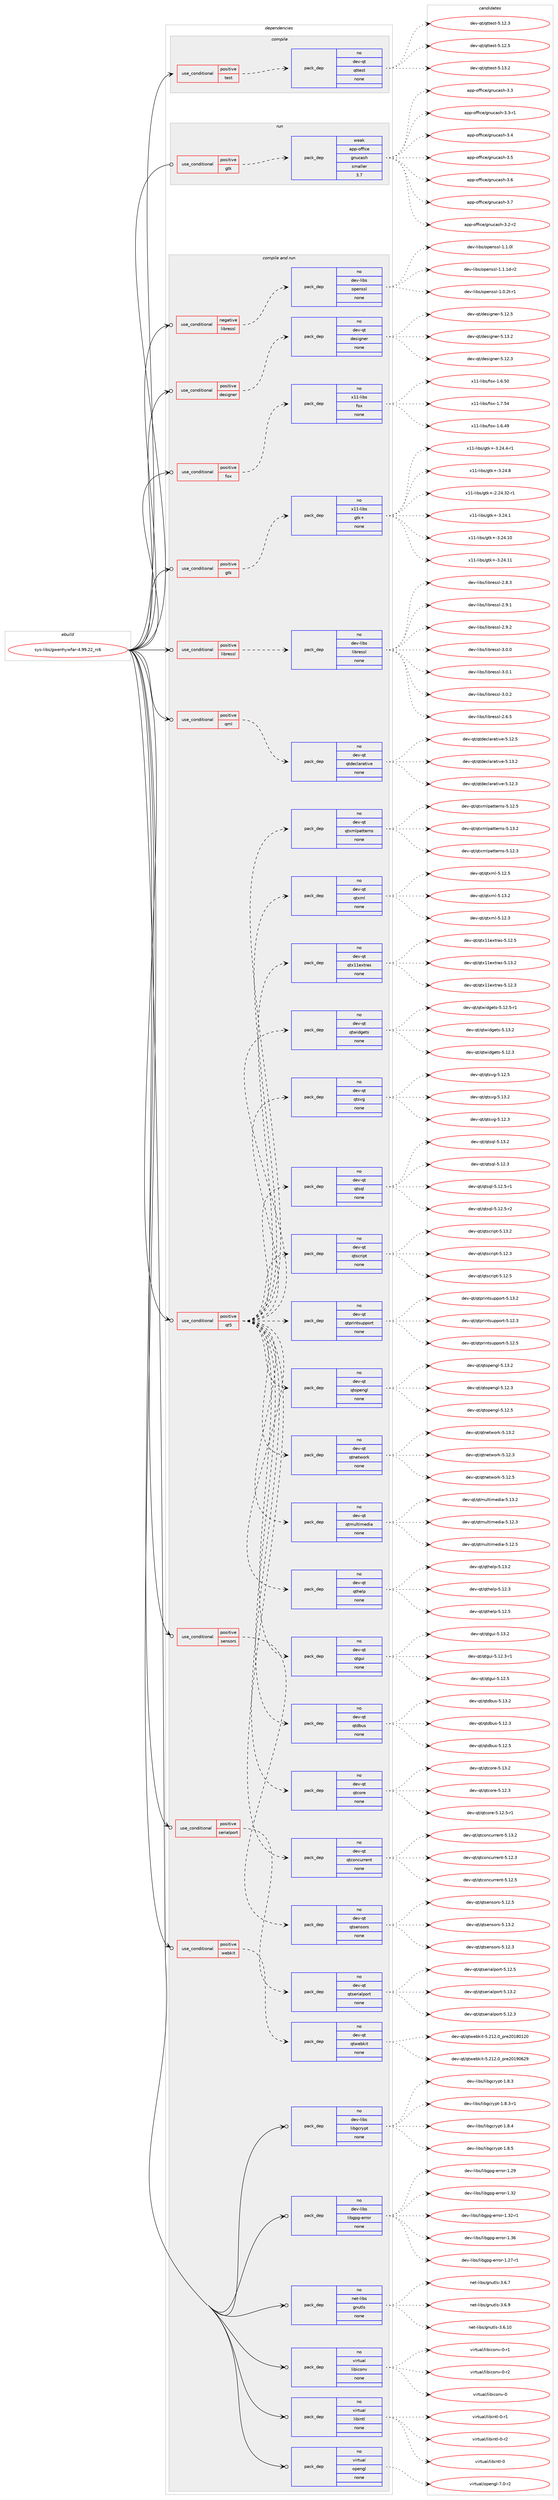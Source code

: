 digraph prolog {

# *************
# Graph options
# *************

newrank=true;
concentrate=true;
compound=true;
graph [rankdir=LR,fontname=Helvetica,fontsize=10,ranksep=1.5];#, ranksep=2.5, nodesep=0.2];
edge  [arrowhead=vee];
node  [fontname=Helvetica,fontsize=10];

# **********
# The ebuild
# **********

subgraph cluster_leftcol {
color=gray;
label=<<i>ebuild</i>>;
id [label="sys-libs/gwenhywfar-4.99.22_rc6", color=red, width=4, href="../sys-libs/gwenhywfar-4.99.22_rc6.svg"];
}

# ****************
# The dependencies
# ****************

subgraph cluster_midcol {
color=gray;
label=<<i>dependencies</i>>;
subgraph cluster_compile {
fillcolor="#eeeeee";
style=filled;
label=<<i>compile</i>>;
subgraph cond215492 {
dependency897060 [label=<<TABLE BORDER="0" CELLBORDER="1" CELLSPACING="0" CELLPADDING="4"><TR><TD ROWSPAN="3" CELLPADDING="10">use_conditional</TD></TR><TR><TD>positive</TD></TR><TR><TD>test</TD></TR></TABLE>>, shape=none, color=red];
subgraph pack665818 {
dependency897061 [label=<<TABLE BORDER="0" CELLBORDER="1" CELLSPACING="0" CELLPADDING="4" WIDTH="220"><TR><TD ROWSPAN="6" CELLPADDING="30">pack_dep</TD></TR><TR><TD WIDTH="110">no</TD></TR><TR><TD>dev-qt</TD></TR><TR><TD>qttest</TD></TR><TR><TD>none</TD></TR><TR><TD></TD></TR></TABLE>>, shape=none, color=blue];
}
dependency897060:e -> dependency897061:w [weight=20,style="dashed",arrowhead="vee"];
}
id:e -> dependency897060:w [weight=20,style="solid",arrowhead="vee"];
}
subgraph cluster_compileandrun {
fillcolor="#eeeeee";
style=filled;
label=<<i>compile and run</i>>;
subgraph cond215493 {
dependency897062 [label=<<TABLE BORDER="0" CELLBORDER="1" CELLSPACING="0" CELLPADDING="4"><TR><TD ROWSPAN="3" CELLPADDING="10">use_conditional</TD></TR><TR><TD>negative</TD></TR><TR><TD>libressl</TD></TR></TABLE>>, shape=none, color=red];
subgraph pack665819 {
dependency897063 [label=<<TABLE BORDER="0" CELLBORDER="1" CELLSPACING="0" CELLPADDING="4" WIDTH="220"><TR><TD ROWSPAN="6" CELLPADDING="30">pack_dep</TD></TR><TR><TD WIDTH="110">no</TD></TR><TR><TD>dev-libs</TD></TR><TR><TD>openssl</TD></TR><TR><TD>none</TD></TR><TR><TD></TD></TR></TABLE>>, shape=none, color=blue];
}
dependency897062:e -> dependency897063:w [weight=20,style="dashed",arrowhead="vee"];
}
id:e -> dependency897062:w [weight=20,style="solid",arrowhead="odotvee"];
subgraph cond215494 {
dependency897064 [label=<<TABLE BORDER="0" CELLBORDER="1" CELLSPACING="0" CELLPADDING="4"><TR><TD ROWSPAN="3" CELLPADDING="10">use_conditional</TD></TR><TR><TD>positive</TD></TR><TR><TD>designer</TD></TR></TABLE>>, shape=none, color=red];
subgraph pack665820 {
dependency897065 [label=<<TABLE BORDER="0" CELLBORDER="1" CELLSPACING="0" CELLPADDING="4" WIDTH="220"><TR><TD ROWSPAN="6" CELLPADDING="30">pack_dep</TD></TR><TR><TD WIDTH="110">no</TD></TR><TR><TD>dev-qt</TD></TR><TR><TD>designer</TD></TR><TR><TD>none</TD></TR><TR><TD></TD></TR></TABLE>>, shape=none, color=blue];
}
dependency897064:e -> dependency897065:w [weight=20,style="dashed",arrowhead="vee"];
}
id:e -> dependency897064:w [weight=20,style="solid",arrowhead="odotvee"];
subgraph cond215495 {
dependency897066 [label=<<TABLE BORDER="0" CELLBORDER="1" CELLSPACING="0" CELLPADDING="4"><TR><TD ROWSPAN="3" CELLPADDING="10">use_conditional</TD></TR><TR><TD>positive</TD></TR><TR><TD>fox</TD></TR></TABLE>>, shape=none, color=red];
subgraph pack665821 {
dependency897067 [label=<<TABLE BORDER="0" CELLBORDER="1" CELLSPACING="0" CELLPADDING="4" WIDTH="220"><TR><TD ROWSPAN="6" CELLPADDING="30">pack_dep</TD></TR><TR><TD WIDTH="110">no</TD></TR><TR><TD>x11-libs</TD></TR><TR><TD>fox</TD></TR><TR><TD>none</TD></TR><TR><TD></TD></TR></TABLE>>, shape=none, color=blue];
}
dependency897066:e -> dependency897067:w [weight=20,style="dashed",arrowhead="vee"];
}
id:e -> dependency897066:w [weight=20,style="solid",arrowhead="odotvee"];
subgraph cond215496 {
dependency897068 [label=<<TABLE BORDER="0" CELLBORDER="1" CELLSPACING="0" CELLPADDING="4"><TR><TD ROWSPAN="3" CELLPADDING="10">use_conditional</TD></TR><TR><TD>positive</TD></TR><TR><TD>gtk</TD></TR></TABLE>>, shape=none, color=red];
subgraph pack665822 {
dependency897069 [label=<<TABLE BORDER="0" CELLBORDER="1" CELLSPACING="0" CELLPADDING="4" WIDTH="220"><TR><TD ROWSPAN="6" CELLPADDING="30">pack_dep</TD></TR><TR><TD WIDTH="110">no</TD></TR><TR><TD>x11-libs</TD></TR><TR><TD>gtk+</TD></TR><TR><TD>none</TD></TR><TR><TD></TD></TR></TABLE>>, shape=none, color=blue];
}
dependency897068:e -> dependency897069:w [weight=20,style="dashed",arrowhead="vee"];
}
id:e -> dependency897068:w [weight=20,style="solid",arrowhead="odotvee"];
subgraph cond215497 {
dependency897070 [label=<<TABLE BORDER="0" CELLBORDER="1" CELLSPACING="0" CELLPADDING="4"><TR><TD ROWSPAN="3" CELLPADDING="10">use_conditional</TD></TR><TR><TD>positive</TD></TR><TR><TD>libressl</TD></TR></TABLE>>, shape=none, color=red];
subgraph pack665823 {
dependency897071 [label=<<TABLE BORDER="0" CELLBORDER="1" CELLSPACING="0" CELLPADDING="4" WIDTH="220"><TR><TD ROWSPAN="6" CELLPADDING="30">pack_dep</TD></TR><TR><TD WIDTH="110">no</TD></TR><TR><TD>dev-libs</TD></TR><TR><TD>libressl</TD></TR><TR><TD>none</TD></TR><TR><TD></TD></TR></TABLE>>, shape=none, color=blue];
}
dependency897070:e -> dependency897071:w [weight=20,style="dashed",arrowhead="vee"];
}
id:e -> dependency897070:w [weight=20,style="solid",arrowhead="odotvee"];
subgraph cond215498 {
dependency897072 [label=<<TABLE BORDER="0" CELLBORDER="1" CELLSPACING="0" CELLPADDING="4"><TR><TD ROWSPAN="3" CELLPADDING="10">use_conditional</TD></TR><TR><TD>positive</TD></TR><TR><TD>qml</TD></TR></TABLE>>, shape=none, color=red];
subgraph pack665824 {
dependency897073 [label=<<TABLE BORDER="0" CELLBORDER="1" CELLSPACING="0" CELLPADDING="4" WIDTH="220"><TR><TD ROWSPAN="6" CELLPADDING="30">pack_dep</TD></TR><TR><TD WIDTH="110">no</TD></TR><TR><TD>dev-qt</TD></TR><TR><TD>qtdeclarative</TD></TR><TR><TD>none</TD></TR><TR><TD></TD></TR></TABLE>>, shape=none, color=blue];
}
dependency897072:e -> dependency897073:w [weight=20,style="dashed",arrowhead="vee"];
}
id:e -> dependency897072:w [weight=20,style="solid",arrowhead="odotvee"];
subgraph cond215499 {
dependency897074 [label=<<TABLE BORDER="0" CELLBORDER="1" CELLSPACING="0" CELLPADDING="4"><TR><TD ROWSPAN="3" CELLPADDING="10">use_conditional</TD></TR><TR><TD>positive</TD></TR><TR><TD>qt5</TD></TR></TABLE>>, shape=none, color=red];
subgraph pack665825 {
dependency897075 [label=<<TABLE BORDER="0" CELLBORDER="1" CELLSPACING="0" CELLPADDING="4" WIDTH="220"><TR><TD ROWSPAN="6" CELLPADDING="30">pack_dep</TD></TR><TR><TD WIDTH="110">no</TD></TR><TR><TD>dev-qt</TD></TR><TR><TD>qtconcurrent</TD></TR><TR><TD>none</TD></TR><TR><TD></TD></TR></TABLE>>, shape=none, color=blue];
}
dependency897074:e -> dependency897075:w [weight=20,style="dashed",arrowhead="vee"];
subgraph pack665826 {
dependency897076 [label=<<TABLE BORDER="0" CELLBORDER="1" CELLSPACING="0" CELLPADDING="4" WIDTH="220"><TR><TD ROWSPAN="6" CELLPADDING="30">pack_dep</TD></TR><TR><TD WIDTH="110">no</TD></TR><TR><TD>dev-qt</TD></TR><TR><TD>qtcore</TD></TR><TR><TD>none</TD></TR><TR><TD></TD></TR></TABLE>>, shape=none, color=blue];
}
dependency897074:e -> dependency897076:w [weight=20,style="dashed",arrowhead="vee"];
subgraph pack665827 {
dependency897077 [label=<<TABLE BORDER="0" CELLBORDER="1" CELLSPACING="0" CELLPADDING="4" WIDTH="220"><TR><TD ROWSPAN="6" CELLPADDING="30">pack_dep</TD></TR><TR><TD WIDTH="110">no</TD></TR><TR><TD>dev-qt</TD></TR><TR><TD>qtdbus</TD></TR><TR><TD>none</TD></TR><TR><TD></TD></TR></TABLE>>, shape=none, color=blue];
}
dependency897074:e -> dependency897077:w [weight=20,style="dashed",arrowhead="vee"];
subgraph pack665828 {
dependency897078 [label=<<TABLE BORDER="0" CELLBORDER="1" CELLSPACING="0" CELLPADDING="4" WIDTH="220"><TR><TD ROWSPAN="6" CELLPADDING="30">pack_dep</TD></TR><TR><TD WIDTH="110">no</TD></TR><TR><TD>dev-qt</TD></TR><TR><TD>qtgui</TD></TR><TR><TD>none</TD></TR><TR><TD></TD></TR></TABLE>>, shape=none, color=blue];
}
dependency897074:e -> dependency897078:w [weight=20,style="dashed",arrowhead="vee"];
subgraph pack665829 {
dependency897079 [label=<<TABLE BORDER="0" CELLBORDER="1" CELLSPACING="0" CELLPADDING="4" WIDTH="220"><TR><TD ROWSPAN="6" CELLPADDING="30">pack_dep</TD></TR><TR><TD WIDTH="110">no</TD></TR><TR><TD>dev-qt</TD></TR><TR><TD>qthelp</TD></TR><TR><TD>none</TD></TR><TR><TD></TD></TR></TABLE>>, shape=none, color=blue];
}
dependency897074:e -> dependency897079:w [weight=20,style="dashed",arrowhead="vee"];
subgraph pack665830 {
dependency897080 [label=<<TABLE BORDER="0" CELLBORDER="1" CELLSPACING="0" CELLPADDING="4" WIDTH="220"><TR><TD ROWSPAN="6" CELLPADDING="30">pack_dep</TD></TR><TR><TD WIDTH="110">no</TD></TR><TR><TD>dev-qt</TD></TR><TR><TD>qtmultimedia</TD></TR><TR><TD>none</TD></TR><TR><TD></TD></TR></TABLE>>, shape=none, color=blue];
}
dependency897074:e -> dependency897080:w [weight=20,style="dashed",arrowhead="vee"];
subgraph pack665831 {
dependency897081 [label=<<TABLE BORDER="0" CELLBORDER="1" CELLSPACING="0" CELLPADDING="4" WIDTH="220"><TR><TD ROWSPAN="6" CELLPADDING="30">pack_dep</TD></TR><TR><TD WIDTH="110">no</TD></TR><TR><TD>dev-qt</TD></TR><TR><TD>qtnetwork</TD></TR><TR><TD>none</TD></TR><TR><TD></TD></TR></TABLE>>, shape=none, color=blue];
}
dependency897074:e -> dependency897081:w [weight=20,style="dashed",arrowhead="vee"];
subgraph pack665832 {
dependency897082 [label=<<TABLE BORDER="0" CELLBORDER="1" CELLSPACING="0" CELLPADDING="4" WIDTH="220"><TR><TD ROWSPAN="6" CELLPADDING="30">pack_dep</TD></TR><TR><TD WIDTH="110">no</TD></TR><TR><TD>dev-qt</TD></TR><TR><TD>qtopengl</TD></TR><TR><TD>none</TD></TR><TR><TD></TD></TR></TABLE>>, shape=none, color=blue];
}
dependency897074:e -> dependency897082:w [weight=20,style="dashed",arrowhead="vee"];
subgraph pack665833 {
dependency897083 [label=<<TABLE BORDER="0" CELLBORDER="1" CELLSPACING="0" CELLPADDING="4" WIDTH="220"><TR><TD ROWSPAN="6" CELLPADDING="30">pack_dep</TD></TR><TR><TD WIDTH="110">no</TD></TR><TR><TD>dev-qt</TD></TR><TR><TD>qtprintsupport</TD></TR><TR><TD>none</TD></TR><TR><TD></TD></TR></TABLE>>, shape=none, color=blue];
}
dependency897074:e -> dependency897083:w [weight=20,style="dashed",arrowhead="vee"];
subgraph pack665834 {
dependency897084 [label=<<TABLE BORDER="0" CELLBORDER="1" CELLSPACING="0" CELLPADDING="4" WIDTH="220"><TR><TD ROWSPAN="6" CELLPADDING="30">pack_dep</TD></TR><TR><TD WIDTH="110">no</TD></TR><TR><TD>dev-qt</TD></TR><TR><TD>qtscript</TD></TR><TR><TD>none</TD></TR><TR><TD></TD></TR></TABLE>>, shape=none, color=blue];
}
dependency897074:e -> dependency897084:w [weight=20,style="dashed",arrowhead="vee"];
subgraph pack665835 {
dependency897085 [label=<<TABLE BORDER="0" CELLBORDER="1" CELLSPACING="0" CELLPADDING="4" WIDTH="220"><TR><TD ROWSPAN="6" CELLPADDING="30">pack_dep</TD></TR><TR><TD WIDTH="110">no</TD></TR><TR><TD>dev-qt</TD></TR><TR><TD>qtsql</TD></TR><TR><TD>none</TD></TR><TR><TD></TD></TR></TABLE>>, shape=none, color=blue];
}
dependency897074:e -> dependency897085:w [weight=20,style="dashed",arrowhead="vee"];
subgraph pack665836 {
dependency897086 [label=<<TABLE BORDER="0" CELLBORDER="1" CELLSPACING="0" CELLPADDING="4" WIDTH="220"><TR><TD ROWSPAN="6" CELLPADDING="30">pack_dep</TD></TR><TR><TD WIDTH="110">no</TD></TR><TR><TD>dev-qt</TD></TR><TR><TD>qtsvg</TD></TR><TR><TD>none</TD></TR><TR><TD></TD></TR></TABLE>>, shape=none, color=blue];
}
dependency897074:e -> dependency897086:w [weight=20,style="dashed",arrowhead="vee"];
subgraph pack665837 {
dependency897087 [label=<<TABLE BORDER="0" CELLBORDER="1" CELLSPACING="0" CELLPADDING="4" WIDTH="220"><TR><TD ROWSPAN="6" CELLPADDING="30">pack_dep</TD></TR><TR><TD WIDTH="110">no</TD></TR><TR><TD>dev-qt</TD></TR><TR><TD>qtwidgets</TD></TR><TR><TD>none</TD></TR><TR><TD></TD></TR></TABLE>>, shape=none, color=blue];
}
dependency897074:e -> dependency897087:w [weight=20,style="dashed",arrowhead="vee"];
subgraph pack665838 {
dependency897088 [label=<<TABLE BORDER="0" CELLBORDER="1" CELLSPACING="0" CELLPADDING="4" WIDTH="220"><TR><TD ROWSPAN="6" CELLPADDING="30">pack_dep</TD></TR><TR><TD WIDTH="110">no</TD></TR><TR><TD>dev-qt</TD></TR><TR><TD>qtx11extras</TD></TR><TR><TD>none</TD></TR><TR><TD></TD></TR></TABLE>>, shape=none, color=blue];
}
dependency897074:e -> dependency897088:w [weight=20,style="dashed",arrowhead="vee"];
subgraph pack665839 {
dependency897089 [label=<<TABLE BORDER="0" CELLBORDER="1" CELLSPACING="0" CELLPADDING="4" WIDTH="220"><TR><TD ROWSPAN="6" CELLPADDING="30">pack_dep</TD></TR><TR><TD WIDTH="110">no</TD></TR><TR><TD>dev-qt</TD></TR><TR><TD>qtxml</TD></TR><TR><TD>none</TD></TR><TR><TD></TD></TR></TABLE>>, shape=none, color=blue];
}
dependency897074:e -> dependency897089:w [weight=20,style="dashed",arrowhead="vee"];
subgraph pack665840 {
dependency897090 [label=<<TABLE BORDER="0" CELLBORDER="1" CELLSPACING="0" CELLPADDING="4" WIDTH="220"><TR><TD ROWSPAN="6" CELLPADDING="30">pack_dep</TD></TR><TR><TD WIDTH="110">no</TD></TR><TR><TD>dev-qt</TD></TR><TR><TD>qtxmlpatterns</TD></TR><TR><TD>none</TD></TR><TR><TD></TD></TR></TABLE>>, shape=none, color=blue];
}
dependency897074:e -> dependency897090:w [weight=20,style="dashed",arrowhead="vee"];
}
id:e -> dependency897074:w [weight=20,style="solid",arrowhead="odotvee"];
subgraph cond215500 {
dependency897091 [label=<<TABLE BORDER="0" CELLBORDER="1" CELLSPACING="0" CELLPADDING="4"><TR><TD ROWSPAN="3" CELLPADDING="10">use_conditional</TD></TR><TR><TD>positive</TD></TR><TR><TD>sensors</TD></TR></TABLE>>, shape=none, color=red];
subgraph pack665841 {
dependency897092 [label=<<TABLE BORDER="0" CELLBORDER="1" CELLSPACING="0" CELLPADDING="4" WIDTH="220"><TR><TD ROWSPAN="6" CELLPADDING="30">pack_dep</TD></TR><TR><TD WIDTH="110">no</TD></TR><TR><TD>dev-qt</TD></TR><TR><TD>qtsensors</TD></TR><TR><TD>none</TD></TR><TR><TD></TD></TR></TABLE>>, shape=none, color=blue];
}
dependency897091:e -> dependency897092:w [weight=20,style="dashed",arrowhead="vee"];
}
id:e -> dependency897091:w [weight=20,style="solid",arrowhead="odotvee"];
subgraph cond215501 {
dependency897093 [label=<<TABLE BORDER="0" CELLBORDER="1" CELLSPACING="0" CELLPADDING="4"><TR><TD ROWSPAN="3" CELLPADDING="10">use_conditional</TD></TR><TR><TD>positive</TD></TR><TR><TD>serialport</TD></TR></TABLE>>, shape=none, color=red];
subgraph pack665842 {
dependency897094 [label=<<TABLE BORDER="0" CELLBORDER="1" CELLSPACING="0" CELLPADDING="4" WIDTH="220"><TR><TD ROWSPAN="6" CELLPADDING="30">pack_dep</TD></TR><TR><TD WIDTH="110">no</TD></TR><TR><TD>dev-qt</TD></TR><TR><TD>qtserialport</TD></TR><TR><TD>none</TD></TR><TR><TD></TD></TR></TABLE>>, shape=none, color=blue];
}
dependency897093:e -> dependency897094:w [weight=20,style="dashed",arrowhead="vee"];
}
id:e -> dependency897093:w [weight=20,style="solid",arrowhead="odotvee"];
subgraph cond215502 {
dependency897095 [label=<<TABLE BORDER="0" CELLBORDER="1" CELLSPACING="0" CELLPADDING="4"><TR><TD ROWSPAN="3" CELLPADDING="10">use_conditional</TD></TR><TR><TD>positive</TD></TR><TR><TD>webkit</TD></TR></TABLE>>, shape=none, color=red];
subgraph pack665843 {
dependency897096 [label=<<TABLE BORDER="0" CELLBORDER="1" CELLSPACING="0" CELLPADDING="4" WIDTH="220"><TR><TD ROWSPAN="6" CELLPADDING="30">pack_dep</TD></TR><TR><TD WIDTH="110">no</TD></TR><TR><TD>dev-qt</TD></TR><TR><TD>qtwebkit</TD></TR><TR><TD>none</TD></TR><TR><TD></TD></TR></TABLE>>, shape=none, color=blue];
}
dependency897095:e -> dependency897096:w [weight=20,style="dashed",arrowhead="vee"];
}
id:e -> dependency897095:w [weight=20,style="solid",arrowhead="odotvee"];
subgraph pack665844 {
dependency897097 [label=<<TABLE BORDER="0" CELLBORDER="1" CELLSPACING="0" CELLPADDING="4" WIDTH="220"><TR><TD ROWSPAN="6" CELLPADDING="30">pack_dep</TD></TR><TR><TD WIDTH="110">no</TD></TR><TR><TD>dev-libs</TD></TR><TR><TD>libgcrypt</TD></TR><TR><TD>none</TD></TR><TR><TD></TD></TR></TABLE>>, shape=none, color=blue];
}
id:e -> dependency897097:w [weight=20,style="solid",arrowhead="odotvee"];
subgraph pack665845 {
dependency897098 [label=<<TABLE BORDER="0" CELLBORDER="1" CELLSPACING="0" CELLPADDING="4" WIDTH="220"><TR><TD ROWSPAN="6" CELLPADDING="30">pack_dep</TD></TR><TR><TD WIDTH="110">no</TD></TR><TR><TD>dev-libs</TD></TR><TR><TD>libgpg-error</TD></TR><TR><TD>none</TD></TR><TR><TD></TD></TR></TABLE>>, shape=none, color=blue];
}
id:e -> dependency897098:w [weight=20,style="solid",arrowhead="odotvee"];
subgraph pack665846 {
dependency897099 [label=<<TABLE BORDER="0" CELLBORDER="1" CELLSPACING="0" CELLPADDING="4" WIDTH="220"><TR><TD ROWSPAN="6" CELLPADDING="30">pack_dep</TD></TR><TR><TD WIDTH="110">no</TD></TR><TR><TD>net-libs</TD></TR><TR><TD>gnutls</TD></TR><TR><TD>none</TD></TR><TR><TD></TD></TR></TABLE>>, shape=none, color=blue];
}
id:e -> dependency897099:w [weight=20,style="solid",arrowhead="odotvee"];
subgraph pack665847 {
dependency897100 [label=<<TABLE BORDER="0" CELLBORDER="1" CELLSPACING="0" CELLPADDING="4" WIDTH="220"><TR><TD ROWSPAN="6" CELLPADDING="30">pack_dep</TD></TR><TR><TD WIDTH="110">no</TD></TR><TR><TD>virtual</TD></TR><TR><TD>libiconv</TD></TR><TR><TD>none</TD></TR><TR><TD></TD></TR></TABLE>>, shape=none, color=blue];
}
id:e -> dependency897100:w [weight=20,style="solid",arrowhead="odotvee"];
subgraph pack665848 {
dependency897101 [label=<<TABLE BORDER="0" CELLBORDER="1" CELLSPACING="0" CELLPADDING="4" WIDTH="220"><TR><TD ROWSPAN="6" CELLPADDING="30">pack_dep</TD></TR><TR><TD WIDTH="110">no</TD></TR><TR><TD>virtual</TD></TR><TR><TD>libintl</TD></TR><TR><TD>none</TD></TR><TR><TD></TD></TR></TABLE>>, shape=none, color=blue];
}
id:e -> dependency897101:w [weight=20,style="solid",arrowhead="odotvee"];
subgraph pack665849 {
dependency897102 [label=<<TABLE BORDER="0" CELLBORDER="1" CELLSPACING="0" CELLPADDING="4" WIDTH="220"><TR><TD ROWSPAN="6" CELLPADDING="30">pack_dep</TD></TR><TR><TD WIDTH="110">no</TD></TR><TR><TD>virtual</TD></TR><TR><TD>opengl</TD></TR><TR><TD>none</TD></TR><TR><TD></TD></TR></TABLE>>, shape=none, color=blue];
}
id:e -> dependency897102:w [weight=20,style="solid",arrowhead="odotvee"];
}
subgraph cluster_run {
fillcolor="#eeeeee";
style=filled;
label=<<i>run</i>>;
subgraph cond215503 {
dependency897103 [label=<<TABLE BORDER="0" CELLBORDER="1" CELLSPACING="0" CELLPADDING="4"><TR><TD ROWSPAN="3" CELLPADDING="10">use_conditional</TD></TR><TR><TD>positive</TD></TR><TR><TD>gtk</TD></TR></TABLE>>, shape=none, color=red];
subgraph pack665850 {
dependency897104 [label=<<TABLE BORDER="0" CELLBORDER="1" CELLSPACING="0" CELLPADDING="4" WIDTH="220"><TR><TD ROWSPAN="6" CELLPADDING="30">pack_dep</TD></TR><TR><TD WIDTH="110">weak</TD></TR><TR><TD>app-office</TD></TR><TR><TD>gnucash</TD></TR><TR><TD>smaller</TD></TR><TR><TD>3.7</TD></TR></TABLE>>, shape=none, color=blue];
}
dependency897103:e -> dependency897104:w [weight=20,style="dashed",arrowhead="vee"];
}
id:e -> dependency897103:w [weight=20,style="solid",arrowhead="odot"];
}
}

# **************
# The candidates
# **************

subgraph cluster_choices {
rank=same;
color=gray;
label=<<i>candidates</i>>;

subgraph choice665818 {
color=black;
nodesep=1;
choice100101118451131164711311611610111511645534649504651 [label="dev-qt/qttest-5.12.3", color=red, width=4,href="../dev-qt/qttest-5.12.3.svg"];
choice100101118451131164711311611610111511645534649504653 [label="dev-qt/qttest-5.12.5", color=red, width=4,href="../dev-qt/qttest-5.12.5.svg"];
choice100101118451131164711311611610111511645534649514650 [label="dev-qt/qttest-5.13.2", color=red, width=4,href="../dev-qt/qttest-5.13.2.svg"];
dependency897061:e -> choice100101118451131164711311611610111511645534649504651:w [style=dotted,weight="100"];
dependency897061:e -> choice100101118451131164711311611610111511645534649504653:w [style=dotted,weight="100"];
dependency897061:e -> choice100101118451131164711311611610111511645534649514650:w [style=dotted,weight="100"];
}
subgraph choice665819 {
color=black;
nodesep=1;
choice1001011184510810598115471111121011101151151084549464846501164511449 [label="dev-libs/openssl-1.0.2t-r1", color=red, width=4,href="../dev-libs/openssl-1.0.2t-r1.svg"];
choice100101118451081059811547111112101110115115108454946494648108 [label="dev-libs/openssl-1.1.0l", color=red, width=4,href="../dev-libs/openssl-1.1.0l.svg"];
choice1001011184510810598115471111121011101151151084549464946491004511450 [label="dev-libs/openssl-1.1.1d-r2", color=red, width=4,href="../dev-libs/openssl-1.1.1d-r2.svg"];
dependency897063:e -> choice1001011184510810598115471111121011101151151084549464846501164511449:w [style=dotted,weight="100"];
dependency897063:e -> choice100101118451081059811547111112101110115115108454946494648108:w [style=dotted,weight="100"];
dependency897063:e -> choice1001011184510810598115471111121011101151151084549464946491004511450:w [style=dotted,weight="100"];
}
subgraph choice665820 {
color=black;
nodesep=1;
choice100101118451131164710010111510510311010111445534649504651 [label="dev-qt/designer-5.12.3", color=red, width=4,href="../dev-qt/designer-5.12.3.svg"];
choice100101118451131164710010111510510311010111445534649504653 [label="dev-qt/designer-5.12.5", color=red, width=4,href="../dev-qt/designer-5.12.5.svg"];
choice100101118451131164710010111510510311010111445534649514650 [label="dev-qt/designer-5.13.2", color=red, width=4,href="../dev-qt/designer-5.13.2.svg"];
dependency897065:e -> choice100101118451131164710010111510510311010111445534649504651:w [style=dotted,weight="100"];
dependency897065:e -> choice100101118451131164710010111510510311010111445534649504653:w [style=dotted,weight="100"];
dependency897065:e -> choice100101118451131164710010111510510311010111445534649514650:w [style=dotted,weight="100"];
}
subgraph choice665821 {
color=black;
nodesep=1;
choice120494945108105981154710211112045494654465257 [label="x11-libs/fox-1.6.49", color=red, width=4,href="../x11-libs/fox-1.6.49.svg"];
choice120494945108105981154710211112045494654465348 [label="x11-libs/fox-1.6.50", color=red, width=4,href="../x11-libs/fox-1.6.50.svg"];
choice120494945108105981154710211112045494655465352 [label="x11-libs/fox-1.7.54", color=red, width=4,href="../x11-libs/fox-1.7.54.svg"];
dependency897067:e -> choice120494945108105981154710211112045494654465257:w [style=dotted,weight="100"];
dependency897067:e -> choice120494945108105981154710211112045494654465348:w [style=dotted,weight="100"];
dependency897067:e -> choice120494945108105981154710211112045494655465352:w [style=dotted,weight="100"];
}
subgraph choice665822 {
color=black;
nodesep=1;
choice12049494510810598115471031161074345504650524651504511449 [label="x11-libs/gtk+-2.24.32-r1", color=red, width=4,href="../x11-libs/gtk+-2.24.32-r1.svg"];
choice12049494510810598115471031161074345514650524649 [label="x11-libs/gtk+-3.24.1", color=red, width=4,href="../x11-libs/gtk+-3.24.1.svg"];
choice1204949451081059811547103116107434551465052464948 [label="x11-libs/gtk+-3.24.10", color=red, width=4,href="../x11-libs/gtk+-3.24.10.svg"];
choice1204949451081059811547103116107434551465052464949 [label="x11-libs/gtk+-3.24.11", color=red, width=4,href="../x11-libs/gtk+-3.24.11.svg"];
choice120494945108105981154710311610743455146505246524511449 [label="x11-libs/gtk+-3.24.4-r1", color=red, width=4,href="../x11-libs/gtk+-3.24.4-r1.svg"];
choice12049494510810598115471031161074345514650524656 [label="x11-libs/gtk+-3.24.8", color=red, width=4,href="../x11-libs/gtk+-3.24.8.svg"];
dependency897069:e -> choice12049494510810598115471031161074345504650524651504511449:w [style=dotted,weight="100"];
dependency897069:e -> choice12049494510810598115471031161074345514650524649:w [style=dotted,weight="100"];
dependency897069:e -> choice1204949451081059811547103116107434551465052464948:w [style=dotted,weight="100"];
dependency897069:e -> choice1204949451081059811547103116107434551465052464949:w [style=dotted,weight="100"];
dependency897069:e -> choice120494945108105981154710311610743455146505246524511449:w [style=dotted,weight="100"];
dependency897069:e -> choice12049494510810598115471031161074345514650524656:w [style=dotted,weight="100"];
}
subgraph choice665823 {
color=black;
nodesep=1;
choice10010111845108105981154710810598114101115115108455046544653 [label="dev-libs/libressl-2.6.5", color=red, width=4,href="../dev-libs/libressl-2.6.5.svg"];
choice10010111845108105981154710810598114101115115108455046564651 [label="dev-libs/libressl-2.8.3", color=red, width=4,href="../dev-libs/libressl-2.8.3.svg"];
choice10010111845108105981154710810598114101115115108455046574649 [label="dev-libs/libressl-2.9.1", color=red, width=4,href="../dev-libs/libressl-2.9.1.svg"];
choice10010111845108105981154710810598114101115115108455046574650 [label="dev-libs/libressl-2.9.2", color=red, width=4,href="../dev-libs/libressl-2.9.2.svg"];
choice10010111845108105981154710810598114101115115108455146484648 [label="dev-libs/libressl-3.0.0", color=red, width=4,href="../dev-libs/libressl-3.0.0.svg"];
choice10010111845108105981154710810598114101115115108455146484649 [label="dev-libs/libressl-3.0.1", color=red, width=4,href="../dev-libs/libressl-3.0.1.svg"];
choice10010111845108105981154710810598114101115115108455146484650 [label="dev-libs/libressl-3.0.2", color=red, width=4,href="../dev-libs/libressl-3.0.2.svg"];
dependency897071:e -> choice10010111845108105981154710810598114101115115108455046544653:w [style=dotted,weight="100"];
dependency897071:e -> choice10010111845108105981154710810598114101115115108455046564651:w [style=dotted,weight="100"];
dependency897071:e -> choice10010111845108105981154710810598114101115115108455046574649:w [style=dotted,weight="100"];
dependency897071:e -> choice10010111845108105981154710810598114101115115108455046574650:w [style=dotted,weight="100"];
dependency897071:e -> choice10010111845108105981154710810598114101115115108455146484648:w [style=dotted,weight="100"];
dependency897071:e -> choice10010111845108105981154710810598114101115115108455146484649:w [style=dotted,weight="100"];
dependency897071:e -> choice10010111845108105981154710810598114101115115108455146484650:w [style=dotted,weight="100"];
}
subgraph choice665824 {
color=black;
nodesep=1;
choice100101118451131164711311610010199108971149711610511810145534649504651 [label="dev-qt/qtdeclarative-5.12.3", color=red, width=4,href="../dev-qt/qtdeclarative-5.12.3.svg"];
choice100101118451131164711311610010199108971149711610511810145534649504653 [label="dev-qt/qtdeclarative-5.12.5", color=red, width=4,href="../dev-qt/qtdeclarative-5.12.5.svg"];
choice100101118451131164711311610010199108971149711610511810145534649514650 [label="dev-qt/qtdeclarative-5.13.2", color=red, width=4,href="../dev-qt/qtdeclarative-5.13.2.svg"];
dependency897073:e -> choice100101118451131164711311610010199108971149711610511810145534649504651:w [style=dotted,weight="100"];
dependency897073:e -> choice100101118451131164711311610010199108971149711610511810145534649504653:w [style=dotted,weight="100"];
dependency897073:e -> choice100101118451131164711311610010199108971149711610511810145534649514650:w [style=dotted,weight="100"];
}
subgraph choice665825 {
color=black;
nodesep=1;
choice1001011184511311647113116991111109911711411410111011645534649504651 [label="dev-qt/qtconcurrent-5.12.3", color=red, width=4,href="../dev-qt/qtconcurrent-5.12.3.svg"];
choice1001011184511311647113116991111109911711411410111011645534649504653 [label="dev-qt/qtconcurrent-5.12.5", color=red, width=4,href="../dev-qt/qtconcurrent-5.12.5.svg"];
choice1001011184511311647113116991111109911711411410111011645534649514650 [label="dev-qt/qtconcurrent-5.13.2", color=red, width=4,href="../dev-qt/qtconcurrent-5.13.2.svg"];
dependency897075:e -> choice1001011184511311647113116991111109911711411410111011645534649504651:w [style=dotted,weight="100"];
dependency897075:e -> choice1001011184511311647113116991111109911711411410111011645534649504653:w [style=dotted,weight="100"];
dependency897075:e -> choice1001011184511311647113116991111109911711411410111011645534649514650:w [style=dotted,weight="100"];
}
subgraph choice665826 {
color=black;
nodesep=1;
choice10010111845113116471131169911111410145534649504651 [label="dev-qt/qtcore-5.12.3", color=red, width=4,href="../dev-qt/qtcore-5.12.3.svg"];
choice100101118451131164711311699111114101455346495046534511449 [label="dev-qt/qtcore-5.12.5-r1", color=red, width=4,href="../dev-qt/qtcore-5.12.5-r1.svg"];
choice10010111845113116471131169911111410145534649514650 [label="dev-qt/qtcore-5.13.2", color=red, width=4,href="../dev-qt/qtcore-5.13.2.svg"];
dependency897076:e -> choice10010111845113116471131169911111410145534649504651:w [style=dotted,weight="100"];
dependency897076:e -> choice100101118451131164711311699111114101455346495046534511449:w [style=dotted,weight="100"];
dependency897076:e -> choice10010111845113116471131169911111410145534649514650:w [style=dotted,weight="100"];
}
subgraph choice665827 {
color=black;
nodesep=1;
choice10010111845113116471131161009811711545534649504651 [label="dev-qt/qtdbus-5.12.3", color=red, width=4,href="../dev-qt/qtdbus-5.12.3.svg"];
choice10010111845113116471131161009811711545534649504653 [label="dev-qt/qtdbus-5.12.5", color=red, width=4,href="../dev-qt/qtdbus-5.12.5.svg"];
choice10010111845113116471131161009811711545534649514650 [label="dev-qt/qtdbus-5.13.2", color=red, width=4,href="../dev-qt/qtdbus-5.13.2.svg"];
dependency897077:e -> choice10010111845113116471131161009811711545534649504651:w [style=dotted,weight="100"];
dependency897077:e -> choice10010111845113116471131161009811711545534649504653:w [style=dotted,weight="100"];
dependency897077:e -> choice10010111845113116471131161009811711545534649514650:w [style=dotted,weight="100"];
}
subgraph choice665828 {
color=black;
nodesep=1;
choice1001011184511311647113116103117105455346495046514511449 [label="dev-qt/qtgui-5.12.3-r1", color=red, width=4,href="../dev-qt/qtgui-5.12.3-r1.svg"];
choice100101118451131164711311610311710545534649504653 [label="dev-qt/qtgui-5.12.5", color=red, width=4,href="../dev-qt/qtgui-5.12.5.svg"];
choice100101118451131164711311610311710545534649514650 [label="dev-qt/qtgui-5.13.2", color=red, width=4,href="../dev-qt/qtgui-5.13.2.svg"];
dependency897078:e -> choice1001011184511311647113116103117105455346495046514511449:w [style=dotted,weight="100"];
dependency897078:e -> choice100101118451131164711311610311710545534649504653:w [style=dotted,weight="100"];
dependency897078:e -> choice100101118451131164711311610311710545534649514650:w [style=dotted,weight="100"];
}
subgraph choice665829 {
color=black;
nodesep=1;
choice100101118451131164711311610410110811245534649504651 [label="dev-qt/qthelp-5.12.3", color=red, width=4,href="../dev-qt/qthelp-5.12.3.svg"];
choice100101118451131164711311610410110811245534649504653 [label="dev-qt/qthelp-5.12.5", color=red, width=4,href="../dev-qt/qthelp-5.12.5.svg"];
choice100101118451131164711311610410110811245534649514650 [label="dev-qt/qthelp-5.13.2", color=red, width=4,href="../dev-qt/qthelp-5.13.2.svg"];
dependency897079:e -> choice100101118451131164711311610410110811245534649504651:w [style=dotted,weight="100"];
dependency897079:e -> choice100101118451131164711311610410110811245534649504653:w [style=dotted,weight="100"];
dependency897079:e -> choice100101118451131164711311610410110811245534649514650:w [style=dotted,weight="100"];
}
subgraph choice665830 {
color=black;
nodesep=1;
choice10010111845113116471131161091171081161051091011001059745534649504651 [label="dev-qt/qtmultimedia-5.12.3", color=red, width=4,href="../dev-qt/qtmultimedia-5.12.3.svg"];
choice10010111845113116471131161091171081161051091011001059745534649504653 [label="dev-qt/qtmultimedia-5.12.5", color=red, width=4,href="../dev-qt/qtmultimedia-5.12.5.svg"];
choice10010111845113116471131161091171081161051091011001059745534649514650 [label="dev-qt/qtmultimedia-5.13.2", color=red, width=4,href="../dev-qt/qtmultimedia-5.13.2.svg"];
dependency897080:e -> choice10010111845113116471131161091171081161051091011001059745534649504651:w [style=dotted,weight="100"];
dependency897080:e -> choice10010111845113116471131161091171081161051091011001059745534649504653:w [style=dotted,weight="100"];
dependency897080:e -> choice10010111845113116471131161091171081161051091011001059745534649514650:w [style=dotted,weight="100"];
}
subgraph choice665831 {
color=black;
nodesep=1;
choice100101118451131164711311611010111611911111410745534649504651 [label="dev-qt/qtnetwork-5.12.3", color=red, width=4,href="../dev-qt/qtnetwork-5.12.3.svg"];
choice100101118451131164711311611010111611911111410745534649504653 [label="dev-qt/qtnetwork-5.12.5", color=red, width=4,href="../dev-qt/qtnetwork-5.12.5.svg"];
choice100101118451131164711311611010111611911111410745534649514650 [label="dev-qt/qtnetwork-5.13.2", color=red, width=4,href="../dev-qt/qtnetwork-5.13.2.svg"];
dependency897081:e -> choice100101118451131164711311611010111611911111410745534649504651:w [style=dotted,weight="100"];
dependency897081:e -> choice100101118451131164711311611010111611911111410745534649504653:w [style=dotted,weight="100"];
dependency897081:e -> choice100101118451131164711311611010111611911111410745534649514650:w [style=dotted,weight="100"];
}
subgraph choice665832 {
color=black;
nodesep=1;
choice100101118451131164711311611111210111010310845534649504651 [label="dev-qt/qtopengl-5.12.3", color=red, width=4,href="../dev-qt/qtopengl-5.12.3.svg"];
choice100101118451131164711311611111210111010310845534649504653 [label="dev-qt/qtopengl-5.12.5", color=red, width=4,href="../dev-qt/qtopengl-5.12.5.svg"];
choice100101118451131164711311611111210111010310845534649514650 [label="dev-qt/qtopengl-5.13.2", color=red, width=4,href="../dev-qt/qtopengl-5.13.2.svg"];
dependency897082:e -> choice100101118451131164711311611111210111010310845534649504651:w [style=dotted,weight="100"];
dependency897082:e -> choice100101118451131164711311611111210111010310845534649504653:w [style=dotted,weight="100"];
dependency897082:e -> choice100101118451131164711311611111210111010310845534649514650:w [style=dotted,weight="100"];
}
subgraph choice665833 {
color=black;
nodesep=1;
choice100101118451131164711311611211410511011611511711211211111411645534649504651 [label="dev-qt/qtprintsupport-5.12.3", color=red, width=4,href="../dev-qt/qtprintsupport-5.12.3.svg"];
choice100101118451131164711311611211410511011611511711211211111411645534649504653 [label="dev-qt/qtprintsupport-5.12.5", color=red, width=4,href="../dev-qt/qtprintsupport-5.12.5.svg"];
choice100101118451131164711311611211410511011611511711211211111411645534649514650 [label="dev-qt/qtprintsupport-5.13.2", color=red, width=4,href="../dev-qt/qtprintsupport-5.13.2.svg"];
dependency897083:e -> choice100101118451131164711311611211410511011611511711211211111411645534649504651:w [style=dotted,weight="100"];
dependency897083:e -> choice100101118451131164711311611211410511011611511711211211111411645534649504653:w [style=dotted,weight="100"];
dependency897083:e -> choice100101118451131164711311611211410511011611511711211211111411645534649514650:w [style=dotted,weight="100"];
}
subgraph choice665834 {
color=black;
nodesep=1;
choice10010111845113116471131161159911410511211645534649504651 [label="dev-qt/qtscript-5.12.3", color=red, width=4,href="../dev-qt/qtscript-5.12.3.svg"];
choice10010111845113116471131161159911410511211645534649504653 [label="dev-qt/qtscript-5.12.5", color=red, width=4,href="../dev-qt/qtscript-5.12.5.svg"];
choice10010111845113116471131161159911410511211645534649514650 [label="dev-qt/qtscript-5.13.2", color=red, width=4,href="../dev-qt/qtscript-5.13.2.svg"];
dependency897084:e -> choice10010111845113116471131161159911410511211645534649504651:w [style=dotted,weight="100"];
dependency897084:e -> choice10010111845113116471131161159911410511211645534649504653:w [style=dotted,weight="100"];
dependency897084:e -> choice10010111845113116471131161159911410511211645534649514650:w [style=dotted,weight="100"];
}
subgraph choice665835 {
color=black;
nodesep=1;
choice100101118451131164711311611511310845534649504651 [label="dev-qt/qtsql-5.12.3", color=red, width=4,href="../dev-qt/qtsql-5.12.3.svg"];
choice1001011184511311647113116115113108455346495046534511449 [label="dev-qt/qtsql-5.12.5-r1", color=red, width=4,href="../dev-qt/qtsql-5.12.5-r1.svg"];
choice1001011184511311647113116115113108455346495046534511450 [label="dev-qt/qtsql-5.12.5-r2", color=red, width=4,href="../dev-qt/qtsql-5.12.5-r2.svg"];
choice100101118451131164711311611511310845534649514650 [label="dev-qt/qtsql-5.13.2", color=red, width=4,href="../dev-qt/qtsql-5.13.2.svg"];
dependency897085:e -> choice100101118451131164711311611511310845534649504651:w [style=dotted,weight="100"];
dependency897085:e -> choice1001011184511311647113116115113108455346495046534511449:w [style=dotted,weight="100"];
dependency897085:e -> choice1001011184511311647113116115113108455346495046534511450:w [style=dotted,weight="100"];
dependency897085:e -> choice100101118451131164711311611511310845534649514650:w [style=dotted,weight="100"];
}
subgraph choice665836 {
color=black;
nodesep=1;
choice100101118451131164711311611511810345534649504651 [label="dev-qt/qtsvg-5.12.3", color=red, width=4,href="../dev-qt/qtsvg-5.12.3.svg"];
choice100101118451131164711311611511810345534649504653 [label="dev-qt/qtsvg-5.12.5", color=red, width=4,href="../dev-qt/qtsvg-5.12.5.svg"];
choice100101118451131164711311611511810345534649514650 [label="dev-qt/qtsvg-5.13.2", color=red, width=4,href="../dev-qt/qtsvg-5.13.2.svg"];
dependency897086:e -> choice100101118451131164711311611511810345534649504651:w [style=dotted,weight="100"];
dependency897086:e -> choice100101118451131164711311611511810345534649504653:w [style=dotted,weight="100"];
dependency897086:e -> choice100101118451131164711311611511810345534649514650:w [style=dotted,weight="100"];
}
subgraph choice665837 {
color=black;
nodesep=1;
choice100101118451131164711311611910510010310111611545534649504651 [label="dev-qt/qtwidgets-5.12.3", color=red, width=4,href="../dev-qt/qtwidgets-5.12.3.svg"];
choice1001011184511311647113116119105100103101116115455346495046534511449 [label="dev-qt/qtwidgets-5.12.5-r1", color=red, width=4,href="../dev-qt/qtwidgets-5.12.5-r1.svg"];
choice100101118451131164711311611910510010310111611545534649514650 [label="dev-qt/qtwidgets-5.13.2", color=red, width=4,href="../dev-qt/qtwidgets-5.13.2.svg"];
dependency897087:e -> choice100101118451131164711311611910510010310111611545534649504651:w [style=dotted,weight="100"];
dependency897087:e -> choice1001011184511311647113116119105100103101116115455346495046534511449:w [style=dotted,weight="100"];
dependency897087:e -> choice100101118451131164711311611910510010310111611545534649514650:w [style=dotted,weight="100"];
}
subgraph choice665838 {
color=black;
nodesep=1;
choice100101118451131164711311612049491011201161149711545534649504651 [label="dev-qt/qtx11extras-5.12.3", color=red, width=4,href="../dev-qt/qtx11extras-5.12.3.svg"];
choice100101118451131164711311612049491011201161149711545534649504653 [label="dev-qt/qtx11extras-5.12.5", color=red, width=4,href="../dev-qt/qtx11extras-5.12.5.svg"];
choice100101118451131164711311612049491011201161149711545534649514650 [label="dev-qt/qtx11extras-5.13.2", color=red, width=4,href="../dev-qt/qtx11extras-5.13.2.svg"];
dependency897088:e -> choice100101118451131164711311612049491011201161149711545534649504651:w [style=dotted,weight="100"];
dependency897088:e -> choice100101118451131164711311612049491011201161149711545534649504653:w [style=dotted,weight="100"];
dependency897088:e -> choice100101118451131164711311612049491011201161149711545534649514650:w [style=dotted,weight="100"];
}
subgraph choice665839 {
color=black;
nodesep=1;
choice100101118451131164711311612010910845534649504651 [label="dev-qt/qtxml-5.12.3", color=red, width=4,href="../dev-qt/qtxml-5.12.3.svg"];
choice100101118451131164711311612010910845534649504653 [label="dev-qt/qtxml-5.12.5", color=red, width=4,href="../dev-qt/qtxml-5.12.5.svg"];
choice100101118451131164711311612010910845534649514650 [label="dev-qt/qtxml-5.13.2", color=red, width=4,href="../dev-qt/qtxml-5.13.2.svg"];
dependency897089:e -> choice100101118451131164711311612010910845534649504651:w [style=dotted,weight="100"];
dependency897089:e -> choice100101118451131164711311612010910845534649504653:w [style=dotted,weight="100"];
dependency897089:e -> choice100101118451131164711311612010910845534649514650:w [style=dotted,weight="100"];
}
subgraph choice665840 {
color=black;
nodesep=1;
choice10010111845113116471131161201091081129711611610111411011545534649504651 [label="dev-qt/qtxmlpatterns-5.12.3", color=red, width=4,href="../dev-qt/qtxmlpatterns-5.12.3.svg"];
choice10010111845113116471131161201091081129711611610111411011545534649504653 [label="dev-qt/qtxmlpatterns-5.12.5", color=red, width=4,href="../dev-qt/qtxmlpatterns-5.12.5.svg"];
choice10010111845113116471131161201091081129711611610111411011545534649514650 [label="dev-qt/qtxmlpatterns-5.13.2", color=red, width=4,href="../dev-qt/qtxmlpatterns-5.13.2.svg"];
dependency897090:e -> choice10010111845113116471131161201091081129711611610111411011545534649504651:w [style=dotted,weight="100"];
dependency897090:e -> choice10010111845113116471131161201091081129711611610111411011545534649504653:w [style=dotted,weight="100"];
dependency897090:e -> choice10010111845113116471131161201091081129711611610111411011545534649514650:w [style=dotted,weight="100"];
}
subgraph choice665841 {
color=black;
nodesep=1;
choice100101118451131164711311611510111011511111411545534649504651 [label="dev-qt/qtsensors-5.12.3", color=red, width=4,href="../dev-qt/qtsensors-5.12.3.svg"];
choice100101118451131164711311611510111011511111411545534649504653 [label="dev-qt/qtsensors-5.12.5", color=red, width=4,href="../dev-qt/qtsensors-5.12.5.svg"];
choice100101118451131164711311611510111011511111411545534649514650 [label="dev-qt/qtsensors-5.13.2", color=red, width=4,href="../dev-qt/qtsensors-5.13.2.svg"];
dependency897092:e -> choice100101118451131164711311611510111011511111411545534649504651:w [style=dotted,weight="100"];
dependency897092:e -> choice100101118451131164711311611510111011511111411545534649504653:w [style=dotted,weight="100"];
dependency897092:e -> choice100101118451131164711311611510111011511111411545534649514650:w [style=dotted,weight="100"];
}
subgraph choice665842 {
color=black;
nodesep=1;
choice10010111845113116471131161151011141059710811211111411645534649504651 [label="dev-qt/qtserialport-5.12.3", color=red, width=4,href="../dev-qt/qtserialport-5.12.3.svg"];
choice10010111845113116471131161151011141059710811211111411645534649504653 [label="dev-qt/qtserialport-5.12.5", color=red, width=4,href="../dev-qt/qtserialport-5.12.5.svg"];
choice10010111845113116471131161151011141059710811211111411645534649514650 [label="dev-qt/qtserialport-5.13.2", color=red, width=4,href="../dev-qt/qtserialport-5.13.2.svg"];
dependency897094:e -> choice10010111845113116471131161151011141059710811211111411645534649504651:w [style=dotted,weight="100"];
dependency897094:e -> choice10010111845113116471131161151011141059710811211111411645534649504653:w [style=dotted,weight="100"];
dependency897094:e -> choice10010111845113116471131161151011141059710811211111411645534649514650:w [style=dotted,weight="100"];
}
subgraph choice665843 {
color=black;
nodesep=1;
choice1001011184511311647113116119101981071051164553465049504648951121141015048495648495048 [label="dev-qt/qtwebkit-5.212.0_pre20180120", color=red, width=4,href="../dev-qt/qtwebkit-5.212.0_pre20180120.svg"];
choice1001011184511311647113116119101981071051164553465049504648951121141015048495748545057 [label="dev-qt/qtwebkit-5.212.0_pre20190629", color=red, width=4,href="../dev-qt/qtwebkit-5.212.0_pre20190629.svg"];
dependency897096:e -> choice1001011184511311647113116119101981071051164553465049504648951121141015048495648495048:w [style=dotted,weight="100"];
dependency897096:e -> choice1001011184511311647113116119101981071051164553465049504648951121141015048495748545057:w [style=dotted,weight="100"];
}
subgraph choice665844 {
color=black;
nodesep=1;
choice1001011184510810598115471081059810399114121112116454946564651 [label="dev-libs/libgcrypt-1.8.3", color=red, width=4,href="../dev-libs/libgcrypt-1.8.3.svg"];
choice10010111845108105981154710810598103991141211121164549465646514511449 [label="dev-libs/libgcrypt-1.8.3-r1", color=red, width=4,href="../dev-libs/libgcrypt-1.8.3-r1.svg"];
choice1001011184510810598115471081059810399114121112116454946564652 [label="dev-libs/libgcrypt-1.8.4", color=red, width=4,href="../dev-libs/libgcrypt-1.8.4.svg"];
choice1001011184510810598115471081059810399114121112116454946564653 [label="dev-libs/libgcrypt-1.8.5", color=red, width=4,href="../dev-libs/libgcrypt-1.8.5.svg"];
dependency897097:e -> choice1001011184510810598115471081059810399114121112116454946564651:w [style=dotted,weight="100"];
dependency897097:e -> choice10010111845108105981154710810598103991141211121164549465646514511449:w [style=dotted,weight="100"];
dependency897097:e -> choice1001011184510810598115471081059810399114121112116454946564652:w [style=dotted,weight="100"];
dependency897097:e -> choice1001011184510810598115471081059810399114121112116454946564653:w [style=dotted,weight="100"];
}
subgraph choice665845 {
color=black;
nodesep=1;
choice100101118451081059811547108105981031121034510111411411111445494650554511449 [label="dev-libs/libgpg-error-1.27-r1", color=red, width=4,href="../dev-libs/libgpg-error-1.27-r1.svg"];
choice10010111845108105981154710810598103112103451011141141111144549465057 [label="dev-libs/libgpg-error-1.29", color=red, width=4,href="../dev-libs/libgpg-error-1.29.svg"];
choice10010111845108105981154710810598103112103451011141141111144549465150 [label="dev-libs/libgpg-error-1.32", color=red, width=4,href="../dev-libs/libgpg-error-1.32.svg"];
choice100101118451081059811547108105981031121034510111411411111445494651504511449 [label="dev-libs/libgpg-error-1.32-r1", color=red, width=4,href="../dev-libs/libgpg-error-1.32-r1.svg"];
choice10010111845108105981154710810598103112103451011141141111144549465154 [label="dev-libs/libgpg-error-1.36", color=red, width=4,href="../dev-libs/libgpg-error-1.36.svg"];
dependency897098:e -> choice100101118451081059811547108105981031121034510111411411111445494650554511449:w [style=dotted,weight="100"];
dependency897098:e -> choice10010111845108105981154710810598103112103451011141141111144549465057:w [style=dotted,weight="100"];
dependency897098:e -> choice10010111845108105981154710810598103112103451011141141111144549465150:w [style=dotted,weight="100"];
dependency897098:e -> choice100101118451081059811547108105981031121034510111411411111445494651504511449:w [style=dotted,weight="100"];
dependency897098:e -> choice10010111845108105981154710810598103112103451011141141111144549465154:w [style=dotted,weight="100"];
}
subgraph choice665846 {
color=black;
nodesep=1;
choice11010111645108105981154710311011711610811545514654464948 [label="net-libs/gnutls-3.6.10", color=red, width=4,href="../net-libs/gnutls-3.6.10.svg"];
choice110101116451081059811547103110117116108115455146544655 [label="net-libs/gnutls-3.6.7", color=red, width=4,href="../net-libs/gnutls-3.6.7.svg"];
choice110101116451081059811547103110117116108115455146544657 [label="net-libs/gnutls-3.6.9", color=red, width=4,href="../net-libs/gnutls-3.6.9.svg"];
dependency897099:e -> choice11010111645108105981154710311011711610811545514654464948:w [style=dotted,weight="100"];
dependency897099:e -> choice110101116451081059811547103110117116108115455146544655:w [style=dotted,weight="100"];
dependency897099:e -> choice110101116451081059811547103110117116108115455146544657:w [style=dotted,weight="100"];
}
subgraph choice665847 {
color=black;
nodesep=1;
choice118105114116117971084710810598105991111101184548 [label="virtual/libiconv-0", color=red, width=4,href="../virtual/libiconv-0.svg"];
choice1181051141161179710847108105981059911111011845484511449 [label="virtual/libiconv-0-r1", color=red, width=4,href="../virtual/libiconv-0-r1.svg"];
choice1181051141161179710847108105981059911111011845484511450 [label="virtual/libiconv-0-r2", color=red, width=4,href="../virtual/libiconv-0-r2.svg"];
dependency897100:e -> choice118105114116117971084710810598105991111101184548:w [style=dotted,weight="100"];
dependency897100:e -> choice1181051141161179710847108105981059911111011845484511449:w [style=dotted,weight="100"];
dependency897100:e -> choice1181051141161179710847108105981059911111011845484511450:w [style=dotted,weight="100"];
}
subgraph choice665848 {
color=black;
nodesep=1;
choice1181051141161179710847108105981051101161084548 [label="virtual/libintl-0", color=red, width=4,href="../virtual/libintl-0.svg"];
choice11810511411611797108471081059810511011610845484511449 [label="virtual/libintl-0-r1", color=red, width=4,href="../virtual/libintl-0-r1.svg"];
choice11810511411611797108471081059810511011610845484511450 [label="virtual/libintl-0-r2", color=red, width=4,href="../virtual/libintl-0-r2.svg"];
dependency897101:e -> choice1181051141161179710847108105981051101161084548:w [style=dotted,weight="100"];
dependency897101:e -> choice11810511411611797108471081059810511011610845484511449:w [style=dotted,weight="100"];
dependency897101:e -> choice11810511411611797108471081059810511011610845484511450:w [style=dotted,weight="100"];
}
subgraph choice665849 {
color=black;
nodesep=1;
choice1181051141161179710847111112101110103108455546484511450 [label="virtual/opengl-7.0-r2", color=red, width=4,href="../virtual/opengl-7.0-r2.svg"];
dependency897102:e -> choice1181051141161179710847111112101110103108455546484511450:w [style=dotted,weight="100"];
}
subgraph choice665850 {
color=black;
nodesep=1;
choice971121124511110210210599101471031101179997115104455146504511450 [label="app-office/gnucash-3.2-r2", color=red, width=4,href="../app-office/gnucash-3.2-r2.svg"];
choice97112112451111021021059910147103110117999711510445514651 [label="app-office/gnucash-3.3", color=red, width=4,href="../app-office/gnucash-3.3.svg"];
choice971121124511110210210599101471031101179997115104455146514511449 [label="app-office/gnucash-3.3-r1", color=red, width=4,href="../app-office/gnucash-3.3-r1.svg"];
choice97112112451111021021059910147103110117999711510445514652 [label="app-office/gnucash-3.4", color=red, width=4,href="../app-office/gnucash-3.4.svg"];
choice97112112451111021021059910147103110117999711510445514653 [label="app-office/gnucash-3.5", color=red, width=4,href="../app-office/gnucash-3.5.svg"];
choice97112112451111021021059910147103110117999711510445514654 [label="app-office/gnucash-3.6", color=red, width=4,href="../app-office/gnucash-3.6.svg"];
choice97112112451111021021059910147103110117999711510445514655 [label="app-office/gnucash-3.7", color=red, width=4,href="../app-office/gnucash-3.7.svg"];
dependency897104:e -> choice971121124511110210210599101471031101179997115104455146504511450:w [style=dotted,weight="100"];
dependency897104:e -> choice97112112451111021021059910147103110117999711510445514651:w [style=dotted,weight="100"];
dependency897104:e -> choice971121124511110210210599101471031101179997115104455146514511449:w [style=dotted,weight="100"];
dependency897104:e -> choice97112112451111021021059910147103110117999711510445514652:w [style=dotted,weight="100"];
dependency897104:e -> choice97112112451111021021059910147103110117999711510445514653:w [style=dotted,weight="100"];
dependency897104:e -> choice97112112451111021021059910147103110117999711510445514654:w [style=dotted,weight="100"];
dependency897104:e -> choice97112112451111021021059910147103110117999711510445514655:w [style=dotted,weight="100"];
}
}

}
